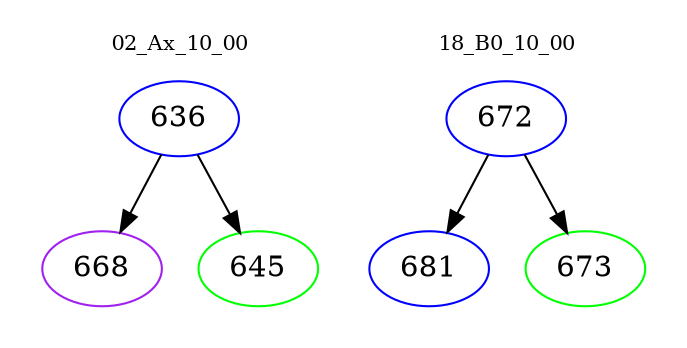 digraph{
subgraph cluster_0 {
color = white
label = "02_Ax_10_00";
fontsize=10;
T0_636 [label="636", color="blue"]
T0_636 -> T0_668 [color="black"]
T0_668 [label="668", color="purple"]
T0_636 -> T0_645 [color="black"]
T0_645 [label="645", color="green"]
}
subgraph cluster_1 {
color = white
label = "18_B0_10_00";
fontsize=10;
T1_672 [label="672", color="blue"]
T1_672 -> T1_681 [color="black"]
T1_681 [label="681", color="blue"]
T1_672 -> T1_673 [color="black"]
T1_673 [label="673", color="green"]
}
}
